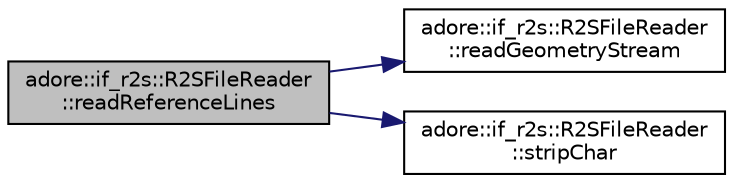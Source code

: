 digraph "adore::if_r2s::R2SFileReader::readReferenceLines"
{
 // LATEX_PDF_SIZE
  edge [fontname="Helvetica",fontsize="10",labelfontname="Helvetica",labelfontsize="10"];
  node [fontname="Helvetica",fontsize="10",shape=record];
  rankdir="LR";
  Node1 [label="adore::if_r2s::R2SFileReader\l::readReferenceLines",height=0.2,width=0.4,color="black", fillcolor="grey75", style="filled", fontcolor="black",tooltip=" "];
  Node1 -> Node2 [color="midnightblue",fontsize="10",style="solid",fontname="Helvetica"];
  Node2 [label="adore::if_r2s::R2SFileReader\l::readGeometryStream",height=0.2,width=0.4,color="black", fillcolor="white", style="filled",URL="$classadore_1_1if__r2s_1_1R2SFileReader.html#ad54323e6705770532b596f124312e295",tooltip=" "];
  Node1 -> Node3 [color="midnightblue",fontsize="10",style="solid",fontname="Helvetica"];
  Node3 [label="adore::if_r2s::R2SFileReader\l::stripChar",height=0.2,width=0.4,color="black", fillcolor="white", style="filled",URL="$classadore_1_1if__r2s_1_1R2SFileReader.html#a037c9ec23dae42cddaed9d2dae337850",tooltip=" "];
}
